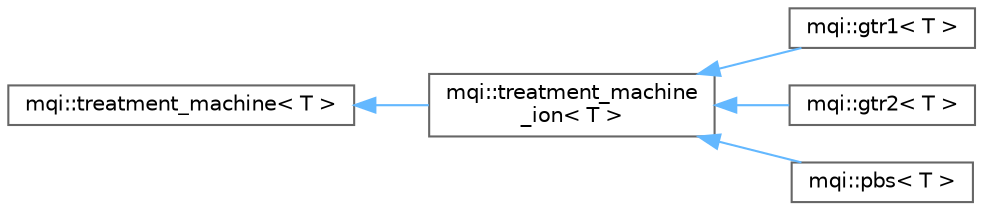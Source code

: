digraph "Graphical Class Hierarchy"
{
 // LATEX_PDF_SIZE
  bgcolor="transparent";
  edge [fontname=Helvetica,fontsize=10,labelfontname=Helvetica,labelfontsize=10];
  node [fontname=Helvetica,fontsize=10,shape=box,height=0.2,width=0.4];
  rankdir="LR";
  Node0 [id="Node000000",label="mqi::treatment_machine\< T \>",height=0.2,width=0.4,color="grey40", fillcolor="white", style="filled",URL="$classmqi_1_1treatment__machine.html",tooltip="An abstract base class for all types of radiotherapy treatment machines (RT and ION)."];
  Node0 -> Node1 [id="edge32_Node000000_Node000001",dir="back",color="steelblue1",style="solid",tooltip=" "];
  Node1 [id="Node000001",label="mqi::treatment_machine\l_ion\< T \>",height=0.2,width=0.4,color="grey40", fillcolor="white", style="filled",URL="$classmqi_1_1treatment__machine__ion.html",tooltip="A class representing a particle therapy system, inheriting from treatment_machine."];
  Node1 -> Node2 [id="edge33_Node000001_Node000002",dir="back",color="steelblue1",style="solid",tooltip=" "];
  Node2 [id="Node000002",label="mqi::gtr1\< T \>",height=0.2,width=0.4,color="grey40", fillcolor="white", style="filled",URL="$classmqi_1_1gtr1.html",tooltip="Represents the beam model for the Sumitomo IMPT machine (Gantry 1) at Samsung Medical Center (SMC)."];
  Node1 -> Node3 [id="edge34_Node000001_Node000003",dir="back",color="steelblue1",style="solid",tooltip=" "];
  Node3 [id="Node000003",label="mqi::gtr2\< T \>",height=0.2,width=0.4,color="grey40", fillcolor="white", style="filled",URL="$classmqi_1_1gtr2.html",tooltip="Represents the beam model for the Sumitomo IMPT machine (Gantry 2) at Samsung Medical Center (SMC)."];
  Node1 -> Node4 [id="edge35_Node000001_Node000004",dir="back",color="steelblue1",style="solid",tooltip=" "];
  Node4 [id="Node000004",label="mqi::pbs\< T \>",height=0.2,width=0.4,color="grey40", fillcolor="white", style="filled",URL="$classmqi_1_1pbs.html",tooltip="A generic Pencil Beam Scanning (PBS) treatment machine model."];
}
